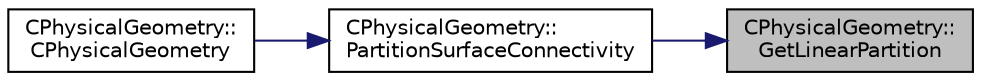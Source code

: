 digraph "CPhysicalGeometry::GetLinearPartition"
{
 // LATEX_PDF_SIZE
  edge [fontname="Helvetica",fontsize="10",labelfontname="Helvetica",labelfontsize="10"];
  node [fontname="Helvetica",fontsize="10",shape=record];
  rankdir="RL";
  Node1 [label="CPhysicalGeometry::\lGetLinearPartition",height=0.2,width=0.4,color="black", fillcolor="grey75", style="filled", fontcolor="black",tooltip="Get the processor that owns the global numbering index based on the linear partitioning."];
  Node1 -> Node2 [dir="back",color="midnightblue",fontsize="10",style="solid",fontname="Helvetica"];
  Node2 [label="CPhysicalGeometry::\lPartitionSurfaceConnectivity",height=0.2,width=0.4,color="black", fillcolor="white", style="filled",URL="$classCPhysicalGeometry.html#abb92b4ce2bf3bf4448180558a1dee85a",tooltip="Partition the marker connectivity held on the master rank according to a linear partitioning."];
  Node2 -> Node3 [dir="back",color="midnightblue",fontsize="10",style="solid",fontname="Helvetica"];
  Node3 [label="CPhysicalGeometry::\lCPhysicalGeometry",height=0.2,width=0.4,color="black", fillcolor="white", style="filled",URL="$classCPhysicalGeometry.html#addad3f466423ba9243a396763d442f9a",tooltip="Accepts a geometry container holding a linearly partitioned grid with coloring performed by ParMETIS,..."];
}

